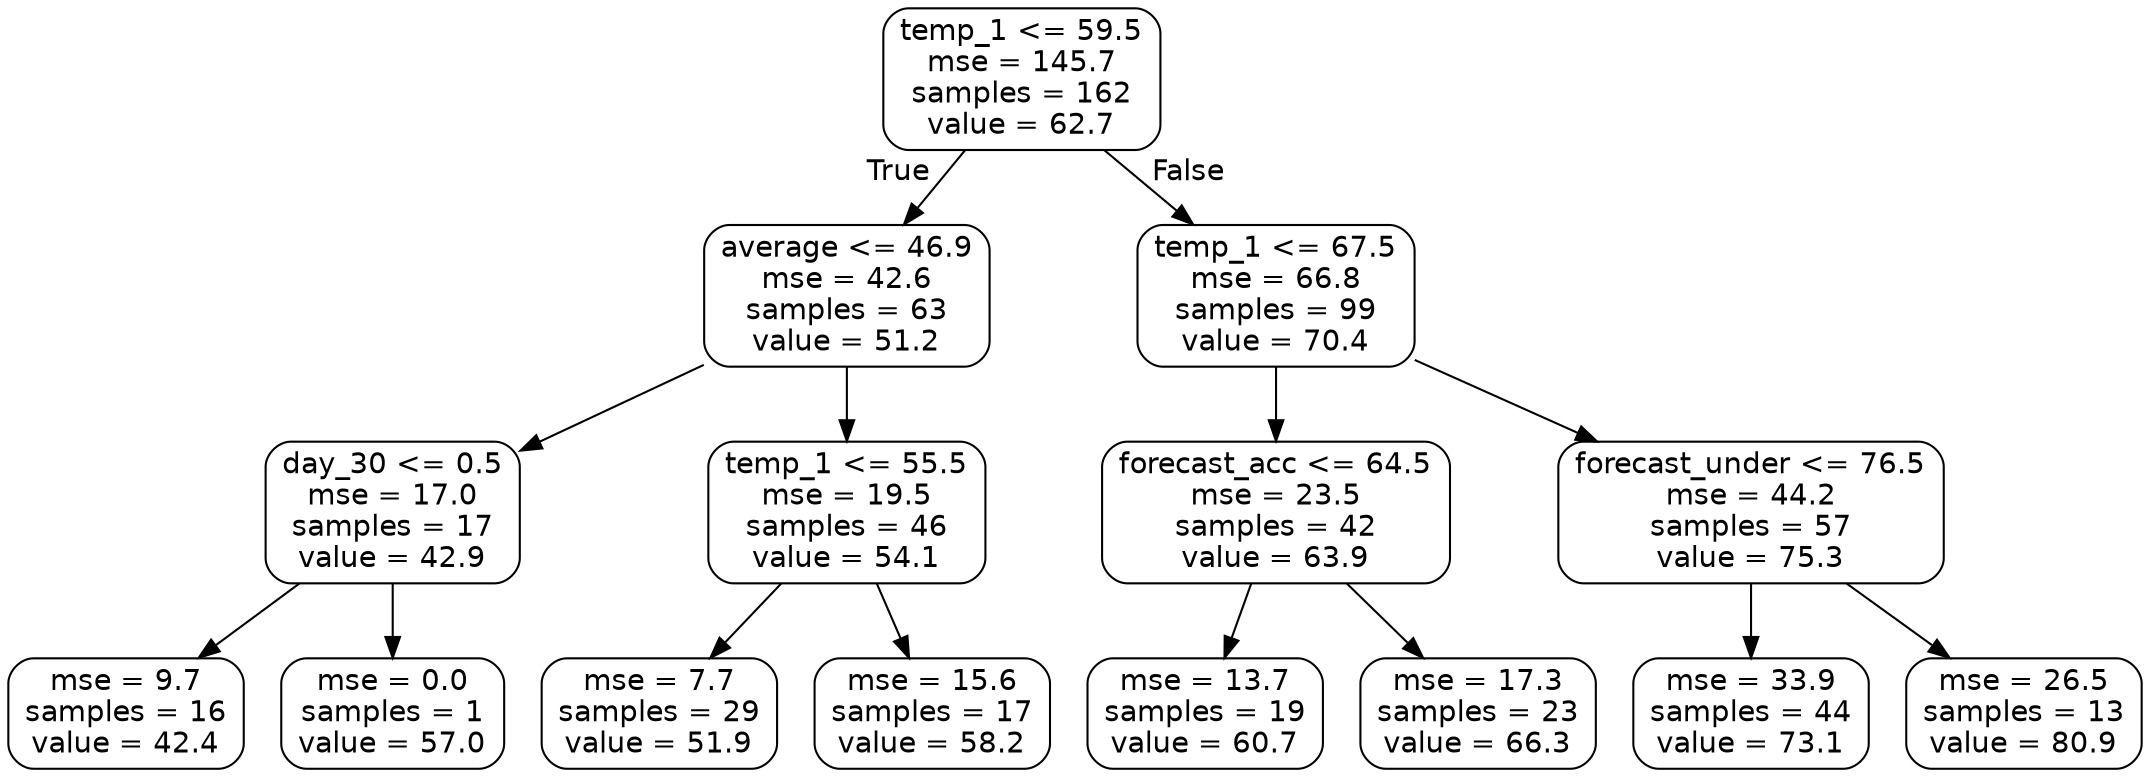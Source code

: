digraph Tree {
node [shape=box, style="rounded", color="black", fontname=helvetica] ;
edge [fontname=helvetica] ;
0 [label="temp_1 <= 59.5\nmse = 145.7\nsamples = 162\nvalue = 62.7"] ;
1 [label="average <= 46.9\nmse = 42.6\nsamples = 63\nvalue = 51.2"] ;
0 -> 1 [labeldistance=2.5, labelangle=45, headlabel="True"] ;
2 [label="day_30 <= 0.5\nmse = 17.0\nsamples = 17\nvalue = 42.9"] ;
1 -> 2 ;
3 [label="mse = 9.7\nsamples = 16\nvalue = 42.4"] ;
2 -> 3 ;
4 [label="mse = 0.0\nsamples = 1\nvalue = 57.0"] ;
2 -> 4 ;
5 [label="temp_1 <= 55.5\nmse = 19.5\nsamples = 46\nvalue = 54.1"] ;
1 -> 5 ;
6 [label="mse = 7.7\nsamples = 29\nvalue = 51.9"] ;
5 -> 6 ;
7 [label="mse = 15.6\nsamples = 17\nvalue = 58.2"] ;
5 -> 7 ;
8 [label="temp_1 <= 67.5\nmse = 66.8\nsamples = 99\nvalue = 70.4"] ;
0 -> 8 [labeldistance=2.5, labelangle=-45, headlabel="False"] ;
9 [label="forecast_acc <= 64.5\nmse = 23.5\nsamples = 42\nvalue = 63.9"] ;
8 -> 9 ;
10 [label="mse = 13.7\nsamples = 19\nvalue = 60.7"] ;
9 -> 10 ;
11 [label="mse = 17.3\nsamples = 23\nvalue = 66.3"] ;
9 -> 11 ;
12 [label="forecast_under <= 76.5\nmse = 44.2\nsamples = 57\nvalue = 75.3"] ;
8 -> 12 ;
13 [label="mse = 33.9\nsamples = 44\nvalue = 73.1"] ;
12 -> 13 ;
14 [label="mse = 26.5\nsamples = 13\nvalue = 80.9"] ;
12 -> 14 ;
}